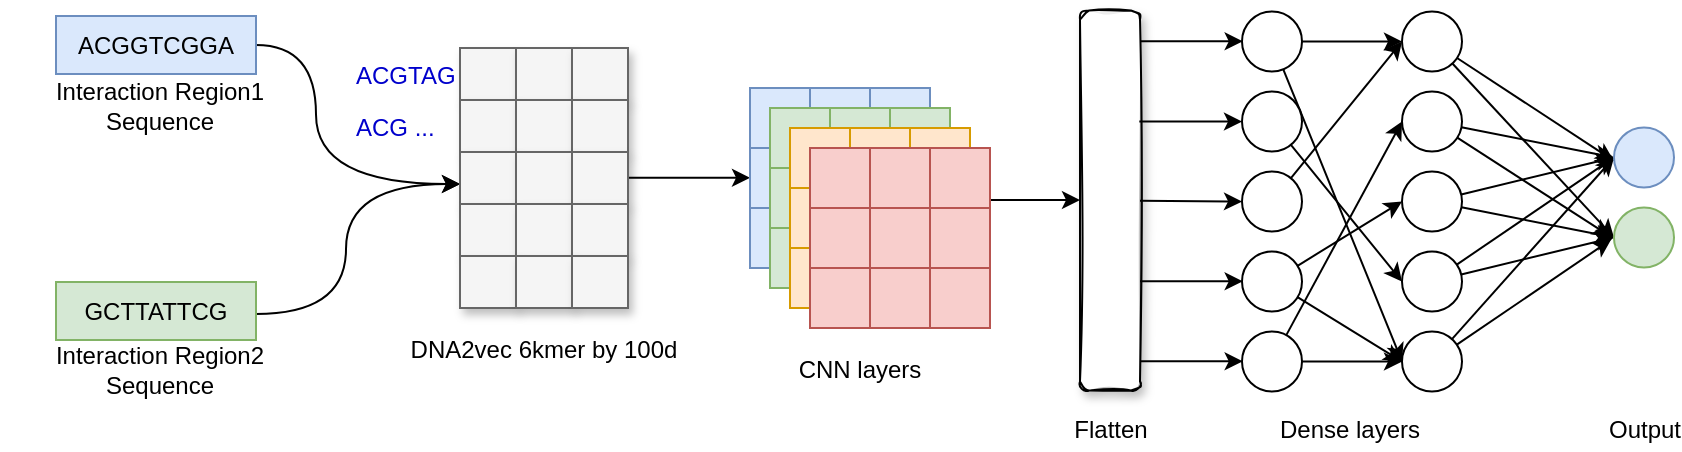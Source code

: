 <mxfile version="14.8.5" type="github">
  <diagram id="KxuiyelQ4g_LW83yEsCo" name="Page-1">
    <mxGraphModel dx="1673" dy="898" grid="1" gridSize="10" guides="1" tooltips="1" connect="1" arrows="1" fold="1" page="1" pageScale="1" pageWidth="4681" pageHeight="3300" math="0" shadow="0">
      <root>
        <mxCell id="0" />
        <mxCell id="1" parent="0" />
        <mxCell id="sUNE9Ao9WOD159sY9nD--51" style="edgeStyle=orthogonalEdgeStyle;curved=1;rounded=0;orthogonalLoop=1;jettySize=auto;html=1;entryX=0;entryY=0;entryDx=0;entryDy=0;exitX=1;exitY=0.5;exitDx=0;exitDy=0;" parent="1" edge="1">
          <mxGeometry relative="1" as="geometry">
            <Array as="points">
              <mxPoint x="368" y="228" />
              <mxPoint x="368" y="297" />
            </Array>
            <mxPoint x="338" y="227.5" as="sourcePoint" />
            <mxPoint x="440.0" y="297" as="targetPoint" />
          </mxGeometry>
        </mxCell>
        <mxCell id="sUNE9Ao9WOD159sY9nD--52" style="edgeStyle=orthogonalEdgeStyle;curved=1;rounded=0;orthogonalLoop=1;jettySize=auto;html=1;entryX=0;entryY=0;entryDx=0;entryDy=0;exitX=1;exitY=0.5;exitDx=0;exitDy=0;" parent="1" edge="1">
          <mxGeometry relative="1" as="geometry">
            <Array as="points">
              <mxPoint x="383" y="362" />
              <mxPoint x="383" y="297" />
            </Array>
            <mxPoint x="338" y="362" as="sourcePoint" />
            <mxPoint x="440.0" y="297" as="targetPoint" />
          </mxGeometry>
        </mxCell>
        <mxCell id="ehlFxMS1mAo0d8vLHFDj-1" value="&lt;div&gt;CNN layers&lt;/div&gt;" style="text;html=1;strokeColor=none;fillColor=none;align=center;verticalAlign=middle;whiteSpace=wrap;rounded=0;" parent="1" vertex="1">
          <mxGeometry x="515" y="380" width="250" height="20" as="geometry" />
        </mxCell>
        <mxCell id="sUNE9Ao9WOD159sY9nD--2" value="" style="rounded=0;whiteSpace=wrap;html=1;shadow=1;glass=0;sketch=0;fillColor=#f5f5f5;strokeColor=#666666;fontColor=#333333;" parent="1" vertex="1">
          <mxGeometry x="440" y="229" width="28" height="26" as="geometry" />
        </mxCell>
        <mxCell id="sIM_7fNKrBLGrNyowHgk-8" style="edgeStyle=orthogonalEdgeStyle;rounded=0;orthogonalLoop=1;jettySize=auto;html=1;" edge="1" parent="1">
          <mxGeometry relative="1" as="geometry">
            <mxPoint x="522" y="293.86" as="sourcePoint" />
            <mxPoint x="585" y="293.86" as="targetPoint" />
            <Array as="points">
              <mxPoint x="585" y="293.86" />
            </Array>
          </mxGeometry>
        </mxCell>
        <mxCell id="sUNE9Ao9WOD159sY9nD--49" value="DNA2vec 6kmer by 100d" style="text;html=1;strokeColor=none;fillColor=none;align=center;verticalAlign=middle;whiteSpace=wrap;rounded=0;" parent="1" vertex="1">
          <mxGeometry x="402" y="370" width="160" height="20" as="geometry" />
        </mxCell>
        <mxCell id="sIM_7fNKrBLGrNyowHgk-24" value="" style="whiteSpace=wrap;html=1;aspect=fixed;fillColor=#dae8fc;strokeColor=#6c8ebf;" vertex="1" parent="1">
          <mxGeometry x="585" y="249" width="30" height="30" as="geometry" />
        </mxCell>
        <mxCell id="sIM_7fNKrBLGrNyowHgk-37" value="" style="whiteSpace=wrap;html=1;aspect=fixed;fillColor=#dae8fc;strokeColor=#6c8ebf;" vertex="1" parent="1">
          <mxGeometry x="615" y="249" width="30" height="30" as="geometry" />
        </mxCell>
        <mxCell id="sIM_7fNKrBLGrNyowHgk-38" value="" style="whiteSpace=wrap;html=1;aspect=fixed;fillColor=#dae8fc;strokeColor=#6c8ebf;" vertex="1" parent="1">
          <mxGeometry x="645" y="249" width="30" height="30" as="geometry" />
        </mxCell>
        <mxCell id="sIM_7fNKrBLGrNyowHgk-39" value="" style="whiteSpace=wrap;html=1;aspect=fixed;fillColor=#dae8fc;strokeColor=#6c8ebf;" vertex="1" parent="1">
          <mxGeometry x="585" y="279" width="30" height="30" as="geometry" />
        </mxCell>
        <mxCell id="sIM_7fNKrBLGrNyowHgk-40" value="" style="whiteSpace=wrap;html=1;aspect=fixed;fillColor=#dae8fc;strokeColor=#6c8ebf;" vertex="1" parent="1">
          <mxGeometry x="615" y="279" width="30" height="30" as="geometry" />
        </mxCell>
        <mxCell id="sIM_7fNKrBLGrNyowHgk-41" value="" style="whiteSpace=wrap;html=1;aspect=fixed;fillColor=#dae8fc;strokeColor=#6c8ebf;" vertex="1" parent="1">
          <mxGeometry x="645" y="279" width="30" height="30" as="geometry" />
        </mxCell>
        <mxCell id="sIM_7fNKrBLGrNyowHgk-43" value="" style="whiteSpace=wrap;html=1;aspect=fixed;fillColor=#dae8fc;strokeColor=#6c8ebf;" vertex="1" parent="1">
          <mxGeometry x="585" y="309" width="30" height="30" as="geometry" />
        </mxCell>
        <mxCell id="sIM_7fNKrBLGrNyowHgk-44" value="" style="whiteSpace=wrap;html=1;aspect=fixed;fillColor=#dae8fc;strokeColor=#6c8ebf;" vertex="1" parent="1">
          <mxGeometry x="615" y="309" width="30" height="30" as="geometry" />
        </mxCell>
        <mxCell id="sIM_7fNKrBLGrNyowHgk-45" value="" style="whiteSpace=wrap;html=1;aspect=fixed;fillColor=#dae8fc;strokeColor=#6c8ebf;" vertex="1" parent="1">
          <mxGeometry x="645" y="309" width="30" height="30" as="geometry" />
        </mxCell>
        <mxCell id="sIM_7fNKrBLGrNyowHgk-46" value="" style="whiteSpace=wrap;html=1;aspect=fixed;fillColor=#d5e8d4;strokeColor=#82b366;" vertex="1" parent="1">
          <mxGeometry x="595" y="259" width="30" height="30" as="geometry" />
        </mxCell>
        <mxCell id="sIM_7fNKrBLGrNyowHgk-47" value="" style="whiteSpace=wrap;html=1;aspect=fixed;fillColor=#d5e8d4;strokeColor=#82b366;" vertex="1" parent="1">
          <mxGeometry x="625" y="259" width="30" height="30" as="geometry" />
        </mxCell>
        <mxCell id="sIM_7fNKrBLGrNyowHgk-48" value="" style="whiteSpace=wrap;html=1;aspect=fixed;fillColor=#d5e8d4;strokeColor=#82b366;" vertex="1" parent="1">
          <mxGeometry x="655" y="259" width="30" height="30" as="geometry" />
        </mxCell>
        <mxCell id="sIM_7fNKrBLGrNyowHgk-49" value="" style="whiteSpace=wrap;html=1;aspect=fixed;fillColor=#d5e8d4;strokeColor=#82b366;" vertex="1" parent="1">
          <mxGeometry x="595" y="289" width="30" height="30" as="geometry" />
        </mxCell>
        <mxCell id="sIM_7fNKrBLGrNyowHgk-50" value="" style="whiteSpace=wrap;html=1;aspect=fixed;fillColor=#d5e8d4;strokeColor=#82b366;" vertex="1" parent="1">
          <mxGeometry x="625" y="289" width="30" height="30" as="geometry" />
        </mxCell>
        <mxCell id="sIM_7fNKrBLGrNyowHgk-51" value="" style="whiteSpace=wrap;html=1;aspect=fixed;fillColor=#d5e8d4;strokeColor=#82b366;" vertex="1" parent="1">
          <mxGeometry x="655" y="289" width="30" height="30" as="geometry" />
        </mxCell>
        <mxCell id="sIM_7fNKrBLGrNyowHgk-52" value="" style="whiteSpace=wrap;html=1;aspect=fixed;fillColor=#d5e8d4;strokeColor=#82b366;" vertex="1" parent="1">
          <mxGeometry x="595" y="319" width="30" height="30" as="geometry" />
        </mxCell>
        <mxCell id="sIM_7fNKrBLGrNyowHgk-53" value="" style="whiteSpace=wrap;html=1;aspect=fixed;fillColor=#d5e8d4;strokeColor=#82b366;" vertex="1" parent="1">
          <mxGeometry x="625" y="319" width="30" height="30" as="geometry" />
        </mxCell>
        <mxCell id="sIM_7fNKrBLGrNyowHgk-54" value="" style="whiteSpace=wrap;html=1;aspect=fixed;fillColor=#d5e8d4;strokeColor=#82b366;" vertex="1" parent="1">
          <mxGeometry x="655" y="319" width="30" height="30" as="geometry" />
        </mxCell>
        <mxCell id="sIM_7fNKrBLGrNyowHgk-55" value="" style="whiteSpace=wrap;html=1;aspect=fixed;fillColor=#ffe6cc;strokeColor=#d79b00;" vertex="1" parent="1">
          <mxGeometry x="605" y="269" width="30" height="30" as="geometry" />
        </mxCell>
        <mxCell id="sIM_7fNKrBLGrNyowHgk-56" value="" style="whiteSpace=wrap;html=1;aspect=fixed;fillColor=#ffe6cc;strokeColor=#d79b00;" vertex="1" parent="1">
          <mxGeometry x="635" y="269" width="30" height="30" as="geometry" />
        </mxCell>
        <mxCell id="sIM_7fNKrBLGrNyowHgk-57" value="" style="whiteSpace=wrap;html=1;aspect=fixed;fillColor=#ffe6cc;strokeColor=#d79b00;" vertex="1" parent="1">
          <mxGeometry x="665" y="269" width="30" height="30" as="geometry" />
        </mxCell>
        <mxCell id="sIM_7fNKrBLGrNyowHgk-58" value="" style="whiteSpace=wrap;html=1;aspect=fixed;fillColor=#ffe6cc;strokeColor=#d79b00;" vertex="1" parent="1">
          <mxGeometry x="605" y="299" width="30" height="30" as="geometry" />
        </mxCell>
        <mxCell id="sIM_7fNKrBLGrNyowHgk-59" value="" style="whiteSpace=wrap;html=1;aspect=fixed;fillColor=#ffe6cc;strokeColor=#d79b00;" vertex="1" parent="1">
          <mxGeometry x="635" y="299" width="30" height="30" as="geometry" />
        </mxCell>
        <mxCell id="sIM_7fNKrBLGrNyowHgk-60" value="" style="whiteSpace=wrap;html=1;aspect=fixed;fillColor=#ffe6cc;strokeColor=#d79b00;" vertex="1" parent="1">
          <mxGeometry x="665" y="299" width="30" height="30" as="geometry" />
        </mxCell>
        <mxCell id="sIM_7fNKrBLGrNyowHgk-61" value="" style="whiteSpace=wrap;html=1;aspect=fixed;fillColor=#ffe6cc;strokeColor=#d79b00;" vertex="1" parent="1">
          <mxGeometry x="605" y="329" width="30" height="30" as="geometry" />
        </mxCell>
        <mxCell id="sIM_7fNKrBLGrNyowHgk-62" value="" style="whiteSpace=wrap;html=1;aspect=fixed;fillColor=#ffe6cc;strokeColor=#d79b00;" vertex="1" parent="1">
          <mxGeometry x="635" y="329" width="30" height="30" as="geometry" />
        </mxCell>
        <mxCell id="sIM_7fNKrBLGrNyowHgk-63" value="" style="whiteSpace=wrap;html=1;aspect=fixed;fillColor=#ffe6cc;strokeColor=#d79b00;" vertex="1" parent="1">
          <mxGeometry x="665" y="329" width="30" height="30" as="geometry" />
        </mxCell>
        <mxCell id="sIM_7fNKrBLGrNyowHgk-64" value="" style="whiteSpace=wrap;html=1;aspect=fixed;fillColor=#f8cecc;strokeColor=#b85450;" vertex="1" parent="1">
          <mxGeometry x="615" y="279" width="30" height="30" as="geometry" />
        </mxCell>
        <mxCell id="sIM_7fNKrBLGrNyowHgk-65" value="" style="whiteSpace=wrap;html=1;aspect=fixed;fillColor=#f8cecc;strokeColor=#b85450;" vertex="1" parent="1">
          <mxGeometry x="645" y="279" width="30" height="30" as="geometry" />
        </mxCell>
        <mxCell id="sIM_7fNKrBLGrNyowHgk-222" style="edgeStyle=orthogonalEdgeStyle;rounded=0;orthogonalLoop=1;jettySize=auto;html=1;" edge="1" parent="1" source="sIM_7fNKrBLGrNyowHgk-66" target="sIM_7fNKrBLGrNyowHgk-217">
          <mxGeometry relative="1" as="geometry">
            <Array as="points">
              <mxPoint x="720" y="305" />
              <mxPoint x="720" y="305" />
            </Array>
          </mxGeometry>
        </mxCell>
        <mxCell id="sIM_7fNKrBLGrNyowHgk-66" value="" style="whiteSpace=wrap;html=1;aspect=fixed;fillColor=#f8cecc;strokeColor=#b85450;" vertex="1" parent="1">
          <mxGeometry x="675" y="279" width="30" height="30" as="geometry" />
        </mxCell>
        <mxCell id="sIM_7fNKrBLGrNyowHgk-67" value="" style="whiteSpace=wrap;html=1;aspect=fixed;fillColor=#f8cecc;strokeColor=#b85450;" vertex="1" parent="1">
          <mxGeometry x="615" y="309" width="30" height="30" as="geometry" />
        </mxCell>
        <mxCell id="sIM_7fNKrBLGrNyowHgk-68" value="" style="whiteSpace=wrap;html=1;aspect=fixed;fillColor=#f8cecc;strokeColor=#b85450;" vertex="1" parent="1">
          <mxGeometry x="645" y="309" width="30" height="30" as="geometry" />
        </mxCell>
        <mxCell id="sIM_7fNKrBLGrNyowHgk-69" value="" style="whiteSpace=wrap;html=1;aspect=fixed;fillColor=#f8cecc;strokeColor=#b85450;" vertex="1" parent="1">
          <mxGeometry x="675" y="309" width="30" height="30" as="geometry" />
        </mxCell>
        <mxCell id="sIM_7fNKrBLGrNyowHgk-70" value="" style="whiteSpace=wrap;html=1;aspect=fixed;fillColor=#f8cecc;strokeColor=#b85450;" vertex="1" parent="1">
          <mxGeometry x="615" y="339" width="30" height="30" as="geometry" />
        </mxCell>
        <mxCell id="sIM_7fNKrBLGrNyowHgk-71" value="" style="whiteSpace=wrap;html=1;aspect=fixed;fillColor=#f8cecc;strokeColor=#b85450;" vertex="1" parent="1">
          <mxGeometry x="645" y="339" width="30" height="30" as="geometry" />
        </mxCell>
        <mxCell id="sIM_7fNKrBLGrNyowHgk-72" value="" style="whiteSpace=wrap;html=1;aspect=fixed;fillColor=#f8cecc;strokeColor=#b85450;" vertex="1" parent="1">
          <mxGeometry x="675" y="339" width="30" height="30" as="geometry" />
        </mxCell>
        <mxCell id="sIM_7fNKrBLGrNyowHgk-73" value="" style="rounded=0;whiteSpace=wrap;html=1;shadow=1;glass=0;sketch=0;fillColor=#f5f5f5;strokeColor=#666666;fontColor=#333333;" vertex="1" parent="1">
          <mxGeometry x="468" y="229" width="28" height="26" as="geometry" />
        </mxCell>
        <mxCell id="sIM_7fNKrBLGrNyowHgk-74" value="" style="rounded=0;whiteSpace=wrap;html=1;shadow=1;glass=0;sketch=0;fillColor=#f5f5f5;strokeColor=#666666;fontColor=#333333;" vertex="1" parent="1">
          <mxGeometry x="496" y="229" width="28" height="26" as="geometry" />
        </mxCell>
        <mxCell id="sIM_7fNKrBLGrNyowHgk-75" value="" style="rounded=0;whiteSpace=wrap;html=1;shadow=1;glass=0;sketch=0;fillColor=#f5f5f5;strokeColor=#666666;fontColor=#333333;" vertex="1" parent="1">
          <mxGeometry x="440" y="255" width="28" height="26" as="geometry" />
        </mxCell>
        <mxCell id="sIM_7fNKrBLGrNyowHgk-76" value="" style="rounded=0;whiteSpace=wrap;html=1;shadow=1;glass=0;sketch=0;fillColor=#f5f5f5;strokeColor=#666666;fontColor=#333333;" vertex="1" parent="1">
          <mxGeometry x="468" y="255" width="28" height="26" as="geometry" />
        </mxCell>
        <mxCell id="sIM_7fNKrBLGrNyowHgk-77" value="" style="rounded=0;whiteSpace=wrap;html=1;shadow=1;glass=0;sketch=0;fillColor=#f5f5f5;strokeColor=#666666;fontColor=#333333;" vertex="1" parent="1">
          <mxGeometry x="496" y="255" width="28" height="26" as="geometry" />
        </mxCell>
        <mxCell id="sIM_7fNKrBLGrNyowHgk-78" value="" style="rounded=0;whiteSpace=wrap;html=1;shadow=1;glass=0;sketch=0;fillColor=#f5f5f5;strokeColor=#666666;fontColor=#333333;" vertex="1" parent="1">
          <mxGeometry x="440" y="281" width="28" height="26" as="geometry" />
        </mxCell>
        <mxCell id="sIM_7fNKrBLGrNyowHgk-79" value="" style="rounded=0;whiteSpace=wrap;html=1;shadow=1;glass=0;sketch=0;fillColor=#f5f5f5;strokeColor=#666666;fontColor=#333333;" vertex="1" parent="1">
          <mxGeometry x="468" y="281" width="28" height="26" as="geometry" />
        </mxCell>
        <mxCell id="sIM_7fNKrBLGrNyowHgk-80" value="" style="rounded=0;whiteSpace=wrap;html=1;shadow=1;glass=0;sketch=0;fillColor=#f5f5f5;strokeColor=#666666;fontColor=#333333;" vertex="1" parent="1">
          <mxGeometry x="496" y="281" width="28" height="26" as="geometry" />
        </mxCell>
        <mxCell id="sIM_7fNKrBLGrNyowHgk-81" value="" style="rounded=0;whiteSpace=wrap;html=1;shadow=1;glass=0;sketch=0;fillColor=#f5f5f5;strokeColor=#666666;fontColor=#333333;" vertex="1" parent="1">
          <mxGeometry x="440" y="307" width="28" height="26" as="geometry" />
        </mxCell>
        <mxCell id="sIM_7fNKrBLGrNyowHgk-82" value="" style="rounded=0;whiteSpace=wrap;html=1;shadow=1;glass=0;sketch=0;fillColor=#f5f5f5;strokeColor=#666666;fontColor=#333333;" vertex="1" parent="1">
          <mxGeometry x="468" y="307" width="28" height="26" as="geometry" />
        </mxCell>
        <mxCell id="sIM_7fNKrBLGrNyowHgk-83" value="" style="rounded=0;whiteSpace=wrap;html=1;shadow=1;glass=0;sketch=0;fillColor=#f5f5f5;strokeColor=#666666;fontColor=#333333;" vertex="1" parent="1">
          <mxGeometry x="496" y="307" width="28" height="26" as="geometry" />
        </mxCell>
        <mxCell id="sIM_7fNKrBLGrNyowHgk-84" value="" style="rounded=0;whiteSpace=wrap;html=1;shadow=1;glass=0;sketch=0;fillColor=#f5f5f5;strokeColor=#666666;fontColor=#333333;" vertex="1" parent="1">
          <mxGeometry x="440" y="333" width="28" height="26" as="geometry" />
        </mxCell>
        <mxCell id="sIM_7fNKrBLGrNyowHgk-85" value="" style="rounded=0;whiteSpace=wrap;html=1;shadow=1;glass=0;sketch=0;fillColor=#f5f5f5;strokeColor=#666666;fontColor=#333333;" vertex="1" parent="1">
          <mxGeometry x="468" y="333" width="28" height="26" as="geometry" />
        </mxCell>
        <mxCell id="sIM_7fNKrBLGrNyowHgk-86" value="" style="rounded=0;whiteSpace=wrap;html=1;shadow=1;glass=0;sketch=0;fillColor=#f5f5f5;strokeColor=#666666;fontColor=#333333;" vertex="1" parent="1">
          <mxGeometry x="496" y="333" width="28" height="26" as="geometry" />
        </mxCell>
        <mxCell id="sIM_7fNKrBLGrNyowHgk-122" value="&lt;div&gt;ACGGTCGGA&lt;/div&gt;" style="text;html=1;strokeColor=#6c8ebf;fillColor=#dae8fc;align=center;verticalAlign=middle;whiteSpace=wrap;rounded=0;" vertex="1" parent="1">
          <mxGeometry x="238" y="213" width="100" height="29" as="geometry" />
        </mxCell>
        <mxCell id="sIM_7fNKrBLGrNyowHgk-123" value="GCTTATTCG" style="text;html=1;strokeColor=#82b366;fillColor=#d5e8d4;align=center;verticalAlign=middle;whiteSpace=wrap;rounded=0;" vertex="1" parent="1">
          <mxGeometry x="238" y="346" width="100" height="29" as="geometry" />
        </mxCell>
        <mxCell id="sIM_7fNKrBLGrNyowHgk-177" value="&lt;font color=&quot;#0000CC&quot;&gt;ACGTAG&lt;/font&gt;" style="text;whiteSpace=wrap;html=1;" vertex="1" parent="1">
          <mxGeometry x="386" y="229" width="70" height="30" as="geometry" />
        </mxCell>
        <mxCell id="sIM_7fNKrBLGrNyowHgk-180" value="&lt;font color=&quot;#0000CC&quot;&gt;ACG ...&lt;/font&gt;" style="text;whiteSpace=wrap;html=1;" vertex="1" parent="1">
          <mxGeometry x="386" y="255" width="70" height="30" as="geometry" />
        </mxCell>
        <mxCell id="sIM_7fNKrBLGrNyowHgk-181" value="Interaction Region1 Sequence" style="text;html=1;strokeColor=none;fillColor=none;align=center;verticalAlign=middle;whiteSpace=wrap;rounded=0;" vertex="1" parent="1">
          <mxGeometry x="210" y="248" width="160" height="20" as="geometry" />
        </mxCell>
        <mxCell id="sIM_7fNKrBLGrNyowHgk-182" value="Interaction Region2 Sequence" style="text;html=1;strokeColor=none;fillColor=none;align=center;verticalAlign=middle;whiteSpace=wrap;rounded=0;" vertex="1" parent="1">
          <mxGeometry x="210" y="380" width="160" height="20" as="geometry" />
        </mxCell>
        <mxCell id="sIM_7fNKrBLGrNyowHgk-183" value="Dense layers" style="text;html=1;strokeColor=none;fillColor=none;align=center;verticalAlign=middle;whiteSpace=wrap;rounded=0;" vertex="1" parent="1">
          <mxGeometry x="840" y="409.75" width="90" height="20" as="geometry" />
        </mxCell>
        <mxCell id="sIM_7fNKrBLGrNyowHgk-184" value="Flatten" style="text;html=1;strokeColor=none;fillColor=none;align=center;verticalAlign=middle;whiteSpace=wrap;rounded=0;" vertex="1" parent="1">
          <mxGeometry x="754.5" y="409.75" width="21" height="20" as="geometry" />
        </mxCell>
        <mxCell id="sIM_7fNKrBLGrNyowHgk-185" style="edgeStyle=none;rounded=1;jumpSize=20;orthogonalLoop=1;jettySize=auto;html=1;entryX=0;entryY=0.5;entryDx=0;entryDy=0;strokeWidth=1;" edge="1" parent="1" source="sIM_7fNKrBLGrNyowHgk-187" target="sIM_7fNKrBLGrNyowHgk-212">
          <mxGeometry relative="1" as="geometry" />
        </mxCell>
        <mxCell id="sIM_7fNKrBLGrNyowHgk-186" style="edgeStyle=none;rounded=0;orthogonalLoop=1;jettySize=auto;html=1;entryX=0;entryY=0.5;entryDx=0;entryDy=0;" edge="1" parent="1" source="sIM_7fNKrBLGrNyowHgk-187" target="sIM_7fNKrBLGrNyowHgk-200">
          <mxGeometry relative="1" as="geometry" />
        </mxCell>
        <mxCell id="sIM_7fNKrBLGrNyowHgk-187" value="" style="ellipse;whiteSpace=wrap;html=1;aspect=fixed;" vertex="1" parent="1">
          <mxGeometry x="831" y="210.75" width="30" height="30" as="geometry" />
        </mxCell>
        <mxCell id="sIM_7fNKrBLGrNyowHgk-188" style="edgeStyle=none;rounded=1;jumpSize=20;orthogonalLoop=1;jettySize=auto;html=1;entryX=0;entryY=0.5;entryDx=0;entryDy=0;strokeWidth=1;" edge="1" parent="1" source="sIM_7fNKrBLGrNyowHgk-189" target="sIM_7fNKrBLGrNyowHgk-209">
          <mxGeometry relative="1" as="geometry" />
        </mxCell>
        <mxCell id="sIM_7fNKrBLGrNyowHgk-189" value="" style="ellipse;whiteSpace=wrap;html=1;aspect=fixed;" vertex="1" parent="1">
          <mxGeometry x="831" y="250.75" width="30" height="30" as="geometry" />
        </mxCell>
        <mxCell id="sIM_7fNKrBLGrNyowHgk-190" style="edgeStyle=none;rounded=1;jumpSize=20;orthogonalLoop=1;jettySize=auto;html=1;entryX=0;entryY=0.5;entryDx=0;entryDy=0;strokeWidth=1;" edge="1" parent="1" source="sIM_7fNKrBLGrNyowHgk-191" target="sIM_7fNKrBLGrNyowHgk-200">
          <mxGeometry relative="1" as="geometry" />
        </mxCell>
        <mxCell id="sIM_7fNKrBLGrNyowHgk-191" value="" style="ellipse;whiteSpace=wrap;html=1;aspect=fixed;" vertex="1" parent="1">
          <mxGeometry x="831" y="290.75" width="30" height="30" as="geometry" />
        </mxCell>
        <mxCell id="sIM_7fNKrBLGrNyowHgk-192" style="edgeStyle=none;rounded=0;orthogonalLoop=1;jettySize=auto;html=1;entryX=0;entryY=0.5;entryDx=0;entryDy=0;" edge="1" parent="1" source="sIM_7fNKrBLGrNyowHgk-194" target="sIM_7fNKrBLGrNyowHgk-206">
          <mxGeometry relative="1" as="geometry" />
        </mxCell>
        <mxCell id="sIM_7fNKrBLGrNyowHgk-193" style="edgeStyle=none;rounded=0;orthogonalLoop=1;jettySize=auto;html=1;entryX=0;entryY=0.5;entryDx=0;entryDy=0;" edge="1" parent="1" source="sIM_7fNKrBLGrNyowHgk-194" target="sIM_7fNKrBLGrNyowHgk-212">
          <mxGeometry relative="1" as="geometry" />
        </mxCell>
        <mxCell id="sIM_7fNKrBLGrNyowHgk-194" value="" style="ellipse;whiteSpace=wrap;html=1;aspect=fixed;" vertex="1" parent="1">
          <mxGeometry x="831" y="330.75" width="30" height="30" as="geometry" />
        </mxCell>
        <mxCell id="sIM_7fNKrBLGrNyowHgk-195" style="edgeStyle=none;rounded=1;jumpSize=20;orthogonalLoop=1;jettySize=auto;html=1;entryX=0;entryY=0.5;entryDx=0;entryDy=0;strokeWidth=1;" edge="1" parent="1" source="sIM_7fNKrBLGrNyowHgk-197" target="sIM_7fNKrBLGrNyowHgk-203">
          <mxGeometry relative="1" as="geometry" />
        </mxCell>
        <mxCell id="sIM_7fNKrBLGrNyowHgk-196" style="edgeStyle=none;rounded=1;jumpSize=20;orthogonalLoop=1;jettySize=auto;html=1;entryX=0;entryY=0.5;entryDx=0;entryDy=0;strokeWidth=1;" edge="1" parent="1" source="sIM_7fNKrBLGrNyowHgk-197" target="sIM_7fNKrBLGrNyowHgk-212">
          <mxGeometry relative="1" as="geometry" />
        </mxCell>
        <mxCell id="sIM_7fNKrBLGrNyowHgk-197" value="" style="ellipse;whiteSpace=wrap;html=1;aspect=fixed;" vertex="1" parent="1">
          <mxGeometry x="831" y="370.75" width="30" height="30" as="geometry" />
        </mxCell>
        <mxCell id="sIM_7fNKrBLGrNyowHgk-198" style="edgeStyle=none;rounded=1;jumpSize=20;orthogonalLoop=1;jettySize=auto;html=1;entryX=0;entryY=0.5;entryDx=0;entryDy=0;strokeWidth=1;" edge="1" parent="1" source="sIM_7fNKrBLGrNyowHgk-200" target="sIM_7fNKrBLGrNyowHgk-215">
          <mxGeometry relative="1" as="geometry" />
        </mxCell>
        <mxCell id="sIM_7fNKrBLGrNyowHgk-199" style="edgeStyle=none;rounded=1;jumpSize=20;orthogonalLoop=1;jettySize=auto;html=1;strokeWidth=1;entryX=-0.001;entryY=0.557;entryDx=0;entryDy=0;entryPerimeter=0;" edge="1" parent="1" source="sIM_7fNKrBLGrNyowHgk-200" target="sIM_7fNKrBLGrNyowHgk-214">
          <mxGeometry relative="1" as="geometry">
            <mxPoint x="1011" y="305.75" as="targetPoint" />
          </mxGeometry>
        </mxCell>
        <mxCell id="sIM_7fNKrBLGrNyowHgk-200" value="" style="ellipse;whiteSpace=wrap;html=1;aspect=fixed;" vertex="1" parent="1">
          <mxGeometry x="911" y="210.75" width="30" height="30" as="geometry" />
        </mxCell>
        <mxCell id="sIM_7fNKrBLGrNyowHgk-201" style="edgeStyle=none;rounded=1;jumpSize=20;orthogonalLoop=1;jettySize=auto;html=1;entryX=0;entryY=0.5;entryDx=0;entryDy=0;strokeWidth=1;" edge="1" parent="1" source="sIM_7fNKrBLGrNyowHgk-203" target="sIM_7fNKrBLGrNyowHgk-214">
          <mxGeometry relative="1" as="geometry" />
        </mxCell>
        <mxCell id="sIM_7fNKrBLGrNyowHgk-202" style="edgeStyle=none;rounded=1;jumpSize=20;orthogonalLoop=1;jettySize=auto;html=1;strokeWidth=1;entryX=-0.057;entryY=0.483;entryDx=0;entryDy=0;entryPerimeter=0;" edge="1" parent="1" source="sIM_7fNKrBLGrNyowHgk-203" target="sIM_7fNKrBLGrNyowHgk-215">
          <mxGeometry relative="1" as="geometry">
            <mxPoint x="1021" y="345.75" as="targetPoint" />
          </mxGeometry>
        </mxCell>
        <mxCell id="sIM_7fNKrBLGrNyowHgk-203" value="" style="ellipse;whiteSpace=wrap;html=1;aspect=fixed;" vertex="1" parent="1">
          <mxGeometry x="911" y="250.75" width="30" height="30" as="geometry" />
        </mxCell>
        <mxCell id="sIM_7fNKrBLGrNyowHgk-204" style="edgeStyle=none;rounded=1;jumpSize=20;orthogonalLoop=1;jettySize=auto;html=1;entryX=0;entryY=0.5;entryDx=0;entryDy=0;strokeWidth=1;" edge="1" parent="1" source="sIM_7fNKrBLGrNyowHgk-206" target="sIM_7fNKrBLGrNyowHgk-215">
          <mxGeometry relative="1" as="geometry" />
        </mxCell>
        <mxCell id="sIM_7fNKrBLGrNyowHgk-205" style="edgeStyle=none;rounded=1;jumpSize=20;orthogonalLoop=1;jettySize=auto;html=1;strokeWidth=1;entryX=0;entryY=0.5;entryDx=0;entryDy=0;" edge="1" parent="1" source="sIM_7fNKrBLGrNyowHgk-206" target="sIM_7fNKrBLGrNyowHgk-214">
          <mxGeometry relative="1" as="geometry">
            <mxPoint x="1021" y="305.75" as="targetPoint" />
          </mxGeometry>
        </mxCell>
        <mxCell id="sIM_7fNKrBLGrNyowHgk-206" value="" style="ellipse;whiteSpace=wrap;html=1;aspect=fixed;" vertex="1" parent="1">
          <mxGeometry x="911" y="290.75" width="30" height="30" as="geometry" />
        </mxCell>
        <mxCell id="sIM_7fNKrBLGrNyowHgk-207" style="edgeStyle=none;rounded=1;jumpSize=20;orthogonalLoop=1;jettySize=auto;html=1;entryX=0;entryY=0.5;entryDx=0;entryDy=0;strokeWidth=1;" edge="1" parent="1" source="sIM_7fNKrBLGrNyowHgk-209" target="sIM_7fNKrBLGrNyowHgk-214">
          <mxGeometry relative="1" as="geometry" />
        </mxCell>
        <mxCell id="sIM_7fNKrBLGrNyowHgk-208" style="edgeStyle=none;rounded=1;jumpSize=20;orthogonalLoop=1;jettySize=auto;html=1;strokeWidth=1;entryX=0;entryY=0.5;entryDx=0;entryDy=0;" edge="1" parent="1" source="sIM_7fNKrBLGrNyowHgk-209" target="sIM_7fNKrBLGrNyowHgk-215">
          <mxGeometry relative="1" as="geometry">
            <mxPoint x="1011" y="345.75" as="targetPoint" />
          </mxGeometry>
        </mxCell>
        <mxCell id="sIM_7fNKrBLGrNyowHgk-209" value="" style="ellipse;whiteSpace=wrap;html=1;aspect=fixed;" vertex="1" parent="1">
          <mxGeometry x="911" y="330.75" width="30" height="30" as="geometry" />
        </mxCell>
        <mxCell id="sIM_7fNKrBLGrNyowHgk-210" style="edgeStyle=none;rounded=1;jumpSize=20;orthogonalLoop=1;jettySize=auto;html=1;strokeWidth=1;entryX=-0.05;entryY=0.538;entryDx=0;entryDy=0;entryPerimeter=0;" edge="1" parent="1" source="sIM_7fNKrBLGrNyowHgk-212" target="sIM_7fNKrBLGrNyowHgk-215">
          <mxGeometry relative="1" as="geometry">
            <mxPoint x="1021" y="345.75" as="targetPoint" />
          </mxGeometry>
        </mxCell>
        <mxCell id="sIM_7fNKrBLGrNyowHgk-211" style="edgeStyle=none;rounded=1;jumpSize=20;orthogonalLoop=1;jettySize=auto;html=1;strokeWidth=1;entryX=0;entryY=0.5;entryDx=0;entryDy=0;" edge="1" parent="1" source="sIM_7fNKrBLGrNyowHgk-212" target="sIM_7fNKrBLGrNyowHgk-214">
          <mxGeometry relative="1" as="geometry">
            <mxPoint x="1011" y="305.75" as="targetPoint" />
          </mxGeometry>
        </mxCell>
        <mxCell id="sIM_7fNKrBLGrNyowHgk-212" value="" style="ellipse;whiteSpace=wrap;html=1;aspect=fixed;" vertex="1" parent="1">
          <mxGeometry x="911" y="370.75" width="30" height="30" as="geometry" />
        </mxCell>
        <mxCell id="sIM_7fNKrBLGrNyowHgk-213" value="&lt;div&gt;Output&lt;/div&gt;" style="text;html=1;strokeColor=none;fillColor=none;align=center;verticalAlign=middle;whiteSpace=wrap;rounded=0;" vertex="1" parent="1">
          <mxGeometry x="1020.75" y="409.75" width="22.5" height="20" as="geometry" />
        </mxCell>
        <mxCell id="sIM_7fNKrBLGrNyowHgk-214" value="" style="ellipse;whiteSpace=wrap;html=1;aspect=fixed;fillColor=#dae8fc;strokeColor=#6c8ebf;" vertex="1" parent="1">
          <mxGeometry x="1017" y="268.75" width="30" height="30" as="geometry" />
        </mxCell>
        <mxCell id="sIM_7fNKrBLGrNyowHgk-215" value="" style="ellipse;whiteSpace=wrap;html=1;aspect=fixed;fillColor=#d5e8d4;strokeColor=#82b366;" vertex="1" parent="1">
          <mxGeometry x="1017" y="308.75" width="30" height="30" as="geometry" />
        </mxCell>
        <mxCell id="sIM_7fNKrBLGrNyowHgk-216" style="rounded=0;orthogonalLoop=1;jettySize=auto;html=1;entryX=0;entryY=0.5;entryDx=0;entryDy=0;" edge="1" parent="1" source="sIM_7fNKrBLGrNyowHgk-217">
          <mxGeometry relative="1" as="geometry">
            <mxPoint x="831.0" y="305.75" as="targetPoint" />
          </mxGeometry>
        </mxCell>
        <mxCell id="sIM_7fNKrBLGrNyowHgk-217" value="" style="rounded=1;whiteSpace=wrap;html=1;shadow=1;glass=0;sketch=1;" vertex="1" parent="1">
          <mxGeometry x="750" y="210.25" width="30" height="190" as="geometry" />
        </mxCell>
        <mxCell id="sIM_7fNKrBLGrNyowHgk-218" value="" style="endArrow=classic;html=1;entryX=0;entryY=0.5;entryDx=0;entryDy=0;exitX=0.989;exitY=0.292;exitDx=0;exitDy=0;exitPerimeter=0;" edge="1" parent="1" source="sIM_7fNKrBLGrNyowHgk-217">
          <mxGeometry width="50" height="50" relative="1" as="geometry">
            <mxPoint x="781" y="318.75" as="sourcePoint" />
            <mxPoint x="831.0" y="265.75" as="targetPoint" />
          </mxGeometry>
        </mxCell>
        <mxCell id="sIM_7fNKrBLGrNyowHgk-219" value="" style="endArrow=classic;html=1;entryX=0;entryY=0.5;entryDx=0;entryDy=0;exitX=0.989;exitY=0.292;exitDx=0;exitDy=0;exitPerimeter=0;" edge="1" parent="1">
          <mxGeometry width="50" height="50" relative="1" as="geometry">
            <mxPoint x="780" y="225.65" as="sourcePoint" />
            <mxPoint x="831.33" y="225.67" as="targetPoint" />
          </mxGeometry>
        </mxCell>
        <mxCell id="sIM_7fNKrBLGrNyowHgk-220" value="" style="endArrow=classic;html=1;entryX=0;entryY=0.5;entryDx=0;entryDy=0;exitX=0.989;exitY=0.292;exitDx=0;exitDy=0;exitPerimeter=0;" edge="1" parent="1">
          <mxGeometry width="50" height="50" relative="1" as="geometry">
            <mxPoint x="780" y="345.65" as="sourcePoint" />
            <mxPoint x="831.33" y="345.67" as="targetPoint" />
          </mxGeometry>
        </mxCell>
        <mxCell id="sIM_7fNKrBLGrNyowHgk-221" value="" style="endArrow=classic;html=1;entryX=0;entryY=0.5;entryDx=0;entryDy=0;exitX=0.989;exitY=0.292;exitDx=0;exitDy=0;exitPerimeter=0;" edge="1" parent="1">
          <mxGeometry width="50" height="50" relative="1" as="geometry">
            <mxPoint x="780" y="385.65" as="sourcePoint" />
            <mxPoint x="831.33" y="385.67" as="targetPoint" />
          </mxGeometry>
        </mxCell>
      </root>
    </mxGraphModel>
  </diagram>
</mxfile>
